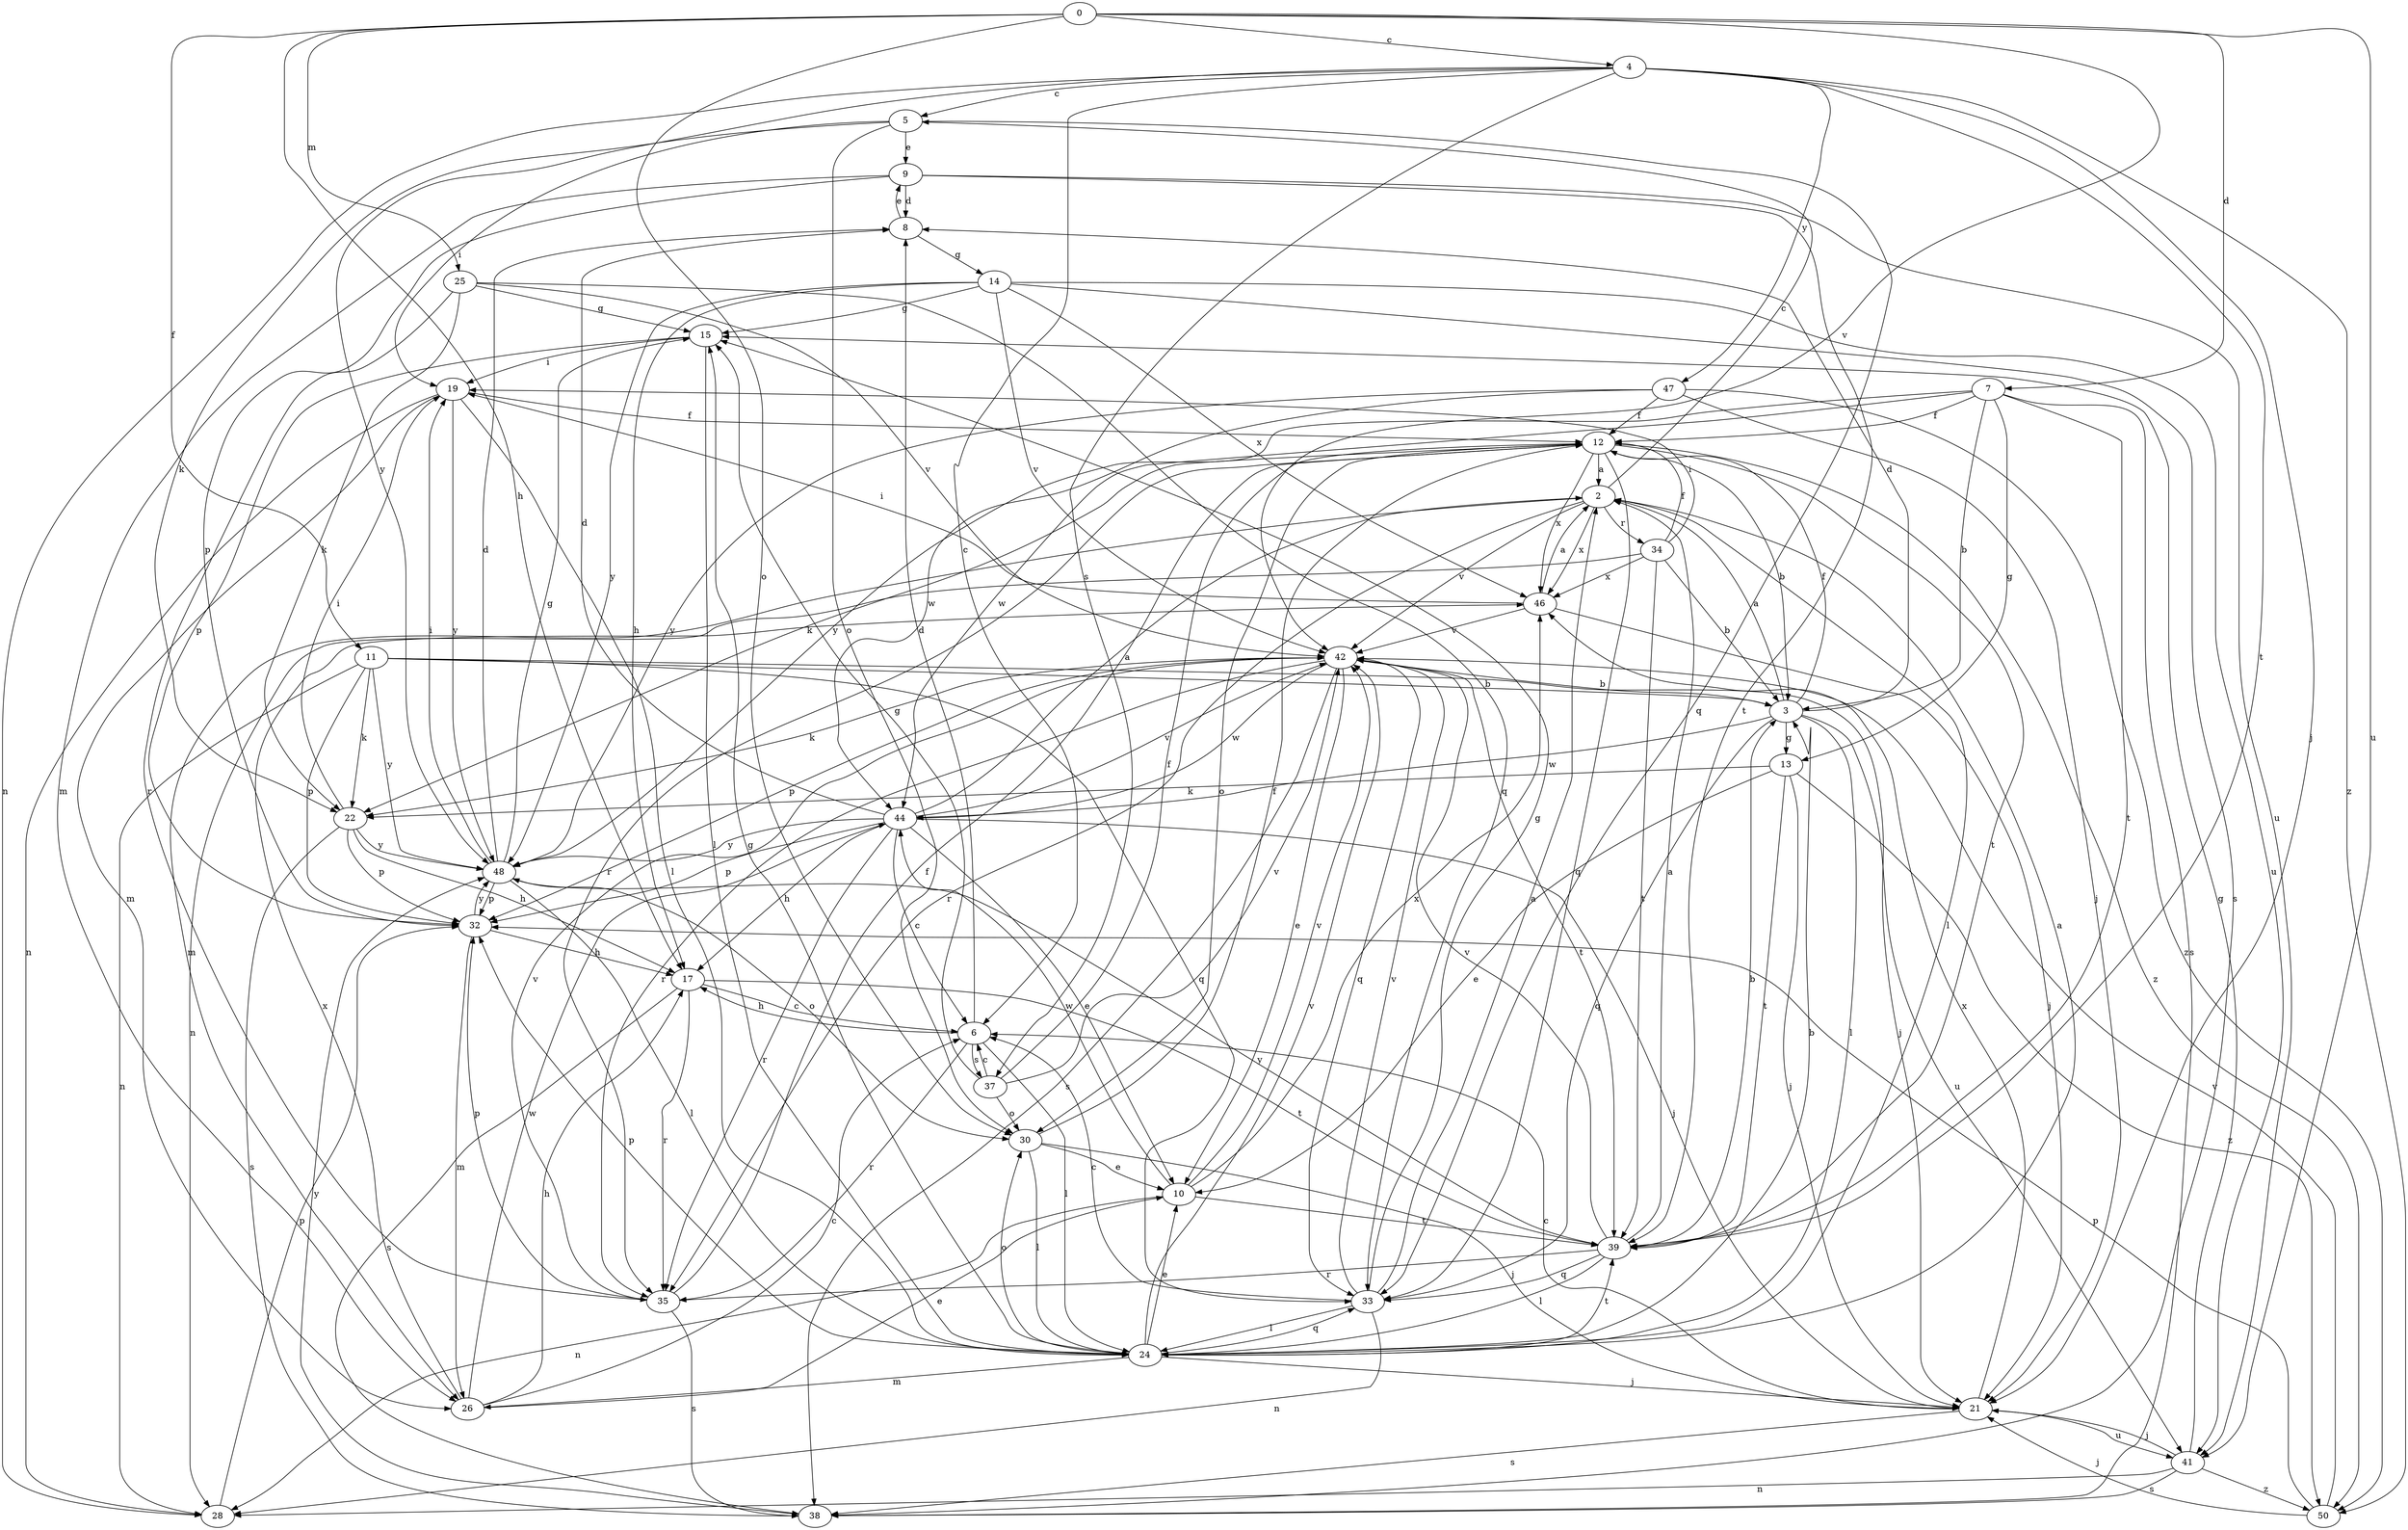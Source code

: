 strict digraph  {
0;
2;
3;
4;
5;
6;
7;
8;
9;
10;
11;
12;
13;
14;
15;
17;
19;
21;
22;
24;
25;
26;
28;
30;
32;
33;
34;
35;
37;
38;
39;
41;
42;
44;
46;
47;
48;
50;
0 -> 4  [label=c];
0 -> 7  [label=d];
0 -> 11  [label=f];
0 -> 17  [label=h];
0 -> 25  [label=m];
0 -> 30  [label=o];
0 -> 41  [label=u];
0 -> 42  [label=v];
2 -> 5  [label=c];
2 -> 24  [label=l];
2 -> 26  [label=m];
2 -> 34  [label=r];
2 -> 35  [label=r];
2 -> 42  [label=v];
2 -> 46  [label=x];
3 -> 2  [label=a];
3 -> 8  [label=d];
3 -> 12  [label=f];
3 -> 13  [label=g];
3 -> 24  [label=l];
3 -> 33  [label=q];
3 -> 41  [label=u];
3 -> 44  [label=w];
4 -> 5  [label=c];
4 -> 6  [label=c];
4 -> 21  [label=j];
4 -> 28  [label=n];
4 -> 37  [label=s];
4 -> 39  [label=t];
4 -> 47  [label=y];
4 -> 48  [label=y];
4 -> 50  [label=z];
5 -> 9  [label=e];
5 -> 19  [label=i];
5 -> 22  [label=k];
5 -> 30  [label=o];
5 -> 33  [label=q];
6 -> 8  [label=d];
6 -> 17  [label=h];
6 -> 24  [label=l];
6 -> 35  [label=r];
6 -> 37  [label=s];
7 -> 3  [label=b];
7 -> 12  [label=f];
7 -> 13  [label=g];
7 -> 38  [label=s];
7 -> 39  [label=t];
7 -> 44  [label=w];
7 -> 48  [label=y];
8 -> 9  [label=e];
8 -> 14  [label=g];
9 -> 8  [label=d];
9 -> 26  [label=m];
9 -> 32  [label=p];
9 -> 39  [label=t];
9 -> 41  [label=u];
10 -> 28  [label=n];
10 -> 39  [label=t];
10 -> 42  [label=v];
10 -> 44  [label=w];
10 -> 46  [label=x];
11 -> 3  [label=b];
11 -> 21  [label=j];
11 -> 22  [label=k];
11 -> 28  [label=n];
11 -> 32  [label=p];
11 -> 33  [label=q];
11 -> 48  [label=y];
12 -> 2  [label=a];
12 -> 3  [label=b];
12 -> 22  [label=k];
12 -> 30  [label=o];
12 -> 33  [label=q];
12 -> 35  [label=r];
12 -> 39  [label=t];
12 -> 46  [label=x];
12 -> 50  [label=z];
13 -> 10  [label=e];
13 -> 21  [label=j];
13 -> 22  [label=k];
13 -> 39  [label=t];
13 -> 50  [label=z];
14 -> 15  [label=g];
14 -> 17  [label=h];
14 -> 38  [label=s];
14 -> 41  [label=u];
14 -> 42  [label=v];
14 -> 46  [label=x];
14 -> 48  [label=y];
15 -> 19  [label=i];
15 -> 24  [label=l];
15 -> 32  [label=p];
17 -> 6  [label=c];
17 -> 35  [label=r];
17 -> 38  [label=s];
17 -> 39  [label=t];
19 -> 12  [label=f];
19 -> 24  [label=l];
19 -> 26  [label=m];
19 -> 28  [label=n];
19 -> 48  [label=y];
21 -> 6  [label=c];
21 -> 38  [label=s];
21 -> 41  [label=u];
21 -> 46  [label=x];
22 -> 17  [label=h];
22 -> 19  [label=i];
22 -> 32  [label=p];
22 -> 38  [label=s];
22 -> 48  [label=y];
24 -> 2  [label=a];
24 -> 3  [label=b];
24 -> 10  [label=e];
24 -> 15  [label=g];
24 -> 21  [label=j];
24 -> 26  [label=m];
24 -> 30  [label=o];
24 -> 32  [label=p];
24 -> 33  [label=q];
24 -> 39  [label=t];
24 -> 42  [label=v];
25 -> 15  [label=g];
25 -> 22  [label=k];
25 -> 33  [label=q];
25 -> 35  [label=r];
25 -> 42  [label=v];
26 -> 6  [label=c];
26 -> 10  [label=e];
26 -> 17  [label=h];
26 -> 44  [label=w];
26 -> 46  [label=x];
28 -> 32  [label=p];
30 -> 10  [label=e];
30 -> 12  [label=f];
30 -> 21  [label=j];
30 -> 24  [label=l];
32 -> 17  [label=h];
32 -> 26  [label=m];
32 -> 48  [label=y];
33 -> 2  [label=a];
33 -> 6  [label=c];
33 -> 15  [label=g];
33 -> 24  [label=l];
33 -> 28  [label=n];
33 -> 42  [label=v];
34 -> 3  [label=b];
34 -> 12  [label=f];
34 -> 19  [label=i];
34 -> 28  [label=n];
34 -> 39  [label=t];
34 -> 46  [label=x];
35 -> 12  [label=f];
35 -> 32  [label=p];
35 -> 38  [label=s];
35 -> 42  [label=v];
37 -> 6  [label=c];
37 -> 12  [label=f];
37 -> 15  [label=g];
37 -> 30  [label=o];
37 -> 42  [label=v];
38 -> 48  [label=y];
39 -> 2  [label=a];
39 -> 3  [label=b];
39 -> 24  [label=l];
39 -> 33  [label=q];
39 -> 35  [label=r];
39 -> 42  [label=v];
39 -> 48  [label=y];
41 -> 15  [label=g];
41 -> 21  [label=j];
41 -> 28  [label=n];
41 -> 38  [label=s];
41 -> 50  [label=z];
42 -> 3  [label=b];
42 -> 10  [label=e];
42 -> 22  [label=k];
42 -> 32  [label=p];
42 -> 33  [label=q];
42 -> 35  [label=r];
42 -> 38  [label=s];
42 -> 39  [label=t];
42 -> 44  [label=w];
44 -> 2  [label=a];
44 -> 6  [label=c];
44 -> 8  [label=d];
44 -> 10  [label=e];
44 -> 17  [label=h];
44 -> 21  [label=j];
44 -> 32  [label=p];
44 -> 35  [label=r];
44 -> 42  [label=v];
44 -> 48  [label=y];
46 -> 2  [label=a];
46 -> 19  [label=i];
46 -> 21  [label=j];
46 -> 42  [label=v];
47 -> 12  [label=f];
47 -> 21  [label=j];
47 -> 44  [label=w];
47 -> 48  [label=y];
47 -> 50  [label=z];
48 -> 8  [label=d];
48 -> 15  [label=g];
48 -> 19  [label=i];
48 -> 24  [label=l];
48 -> 30  [label=o];
48 -> 32  [label=p];
50 -> 21  [label=j];
50 -> 32  [label=p];
50 -> 42  [label=v];
}
